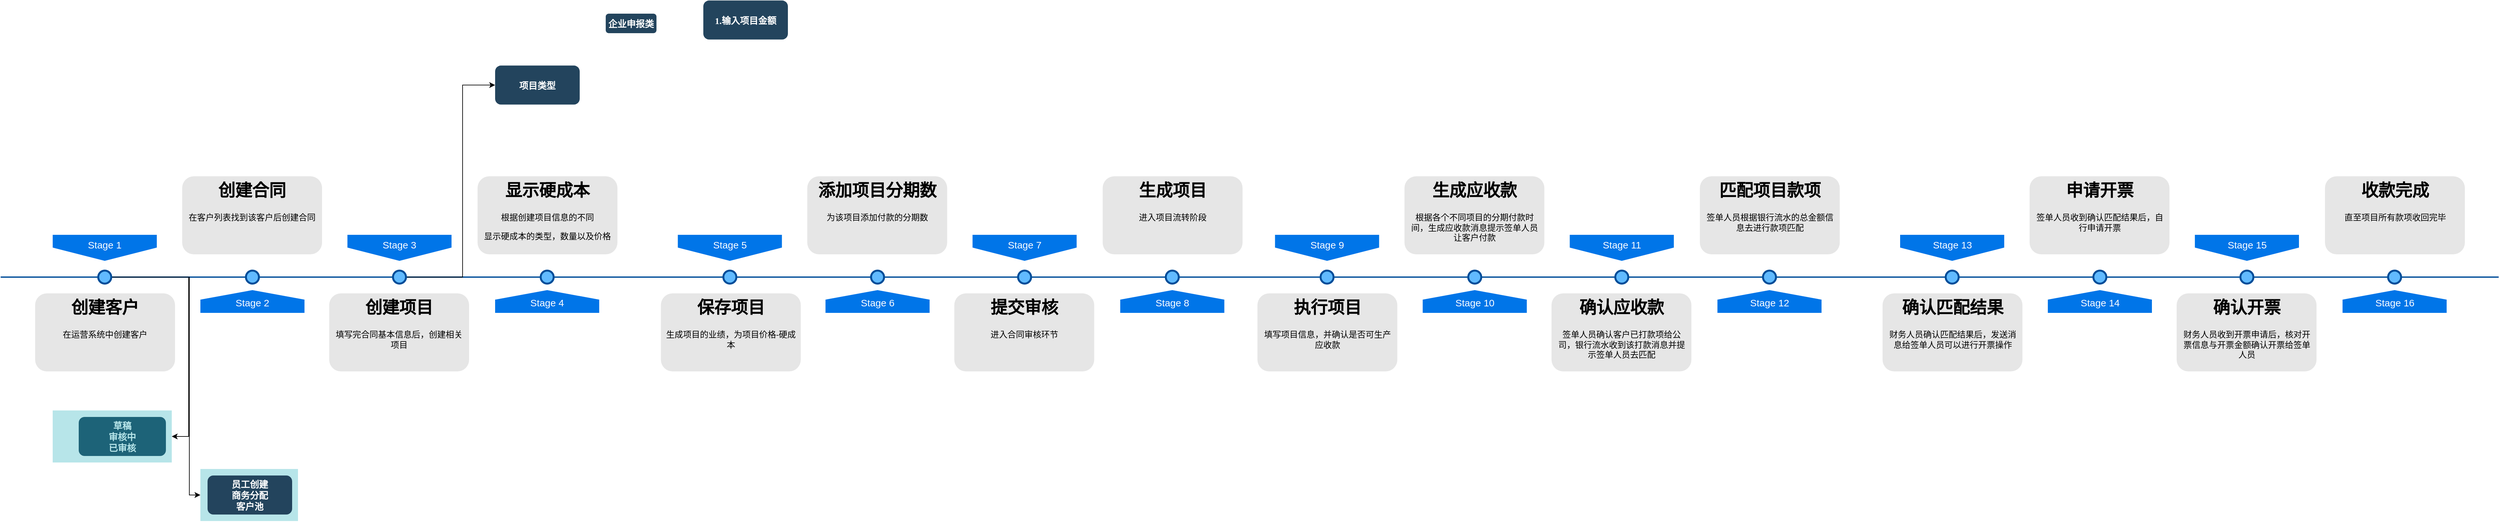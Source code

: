 <mxfile version="10.6.5" type="github"><diagram name="Page-1" id="82e54ff1-d628-8f03-85c4-9753963a91cd"><mxGraphModel dx="1010" dy="1400" grid="1" gridSize="10" guides="1" tooltips="1" connect="1" arrows="1" fold="1" page="1" pageScale="1" pageWidth="1100" pageHeight="850" background="#ffffff" math="0" shadow="0"><root><mxCell id="0"/><mxCell id="1" parent="0"/><mxCell id="IRu6D-mtu7itp7wrqN1P-3" style="edgeStyle=orthogonalEdgeStyle;rounded=0;orthogonalLoop=1;jettySize=auto;html=1;exitX=0.289;exitY=0.4;exitDx=0;exitDy=0;exitPerimeter=0;entryX=1;entryY=0.5;entryDx=0;entryDy=0;" parent="1" source="4ec97bd9e5d20128-1" target="IRu6D-mtu7itp7wrqN1P-1" edge="1"><mxGeometry relative="1" as="geometry"/></mxCell><mxCell id="4ec97bd9e5d20128-1" value="" style="line;strokeWidth=2;html=1;fillColor=none;fontSize=28;fontColor=#004D99;strokeColor=#004D99;" parent="1" vertex="1"><mxGeometry x="40" y="400" width="1000" height="10" as="geometry"/></mxCell><mxCell id="4ec97bd9e5d20128-5" value="Stage 1" style="shape=offPageConnector;whiteSpace=wrap;html=1;fillColor=#0075E8;fontSize=15;fontColor=#FFFFFF;size=0.509;verticalAlign=top;strokeColor=none;" parent="1" vertex="1"><mxGeometry x="120" y="340" width="160" height="40" as="geometry"/></mxCell><mxCell id="4ec97bd9e5d20128-6" value="&lt;span&gt;Stage 3&lt;/span&gt;" style="shape=offPageConnector;whiteSpace=wrap;html=1;fillColor=#0075E8;fontSize=15;fontColor=#FFFFFF;size=0.509;verticalAlign=top;strokeColor=none;" parent="1" vertex="1"><mxGeometry x="573" y="340" width="160" height="40" as="geometry"/></mxCell><mxCell id="4ec97bd9e5d20128-7" value="&lt;span&gt;Stage 2&lt;/span&gt;" style="shape=offPageConnector;whiteSpace=wrap;html=1;fillColor=#0075E8;fontSize=15;fontColor=#FFFFFF;size=0.418;flipV=1;verticalAlign=bottom;strokeColor=none;spacingBottom=4;" parent="1" vertex="1"><mxGeometry x="347" y="425" width="160" height="35" as="geometry"/></mxCell><mxCell id="4ec97bd9e5d20128-8" value="&lt;span&gt;Stage 4&lt;/span&gt;" style="shape=offPageConnector;whiteSpace=wrap;html=1;fillColor=#0075E8;fontSize=15;fontColor=#FFFFFF;size=0.418;flipV=1;verticalAlign=bottom;strokeColor=none;spacingBottom=4;" parent="1" vertex="1"><mxGeometry x="800" y="425" width="160" height="35" as="geometry"/></mxCell><mxCell id="wFxRxPJgThwspZueI9Ky-3" style="edgeStyle=orthogonalEdgeStyle;rounded=0;orthogonalLoop=1;jettySize=auto;html=1;entryX=0;entryY=0.5;entryDx=0;entryDy=0;" edge="1" parent="1" source="4ec97bd9e5d20128-9" target="IRu6D-mtu7itp7wrqN1P-4"><mxGeometry relative="1" as="geometry"><Array as="points"><mxPoint x="330" y="405"/><mxPoint x="330" y="740"/></Array></mxGeometry></mxCell><mxCell id="4ec97bd9e5d20128-9" value="" style="ellipse;whiteSpace=wrap;html=1;fillColor=#61BAFF;fontSize=28;fontColor=#004D99;strokeWidth=3;strokeColor=#004D99;" parent="1" vertex="1"><mxGeometry x="190" y="395" width="20" height="20" as="geometry"/></mxCell><mxCell id="4ec97bd9e5d20128-10" value="" style="ellipse;whiteSpace=wrap;html=1;fillColor=#61BAFF;fontSize=28;fontColor=#004D99;strokeWidth=3;strokeColor=#004D99;" parent="1" vertex="1"><mxGeometry x="417" y="395" width="20" height="20" as="geometry"/></mxCell><mxCell id="wFxRxPJgThwspZueI9Ky-5" style="edgeStyle=orthogonalEdgeStyle;rounded=0;orthogonalLoop=1;jettySize=auto;html=1;entryX=0;entryY=0.5;entryDx=0;entryDy=0;" edge="1" parent="1" source="4ec97bd9e5d20128-11" target="wFxRxPJgThwspZueI9Ky-1"><mxGeometry relative="1" as="geometry"><Array as="points"><mxPoint x="750" y="405"/><mxPoint x="750" y="110"/></Array></mxGeometry></mxCell><mxCell id="4ec97bd9e5d20128-11" value="" style="ellipse;whiteSpace=wrap;html=1;fillColor=#61BAFF;fontSize=28;fontColor=#004D99;strokeWidth=3;strokeColor=#004D99;" parent="1" vertex="1"><mxGeometry x="643" y="395" width="20" height="20" as="geometry"/></mxCell><mxCell id="4ec97bd9e5d20128-13" value="" style="ellipse;whiteSpace=wrap;html=1;fillColor=#61BAFF;fontSize=28;fontColor=#004D99;strokeWidth=3;strokeColor=#004D99;" parent="1" vertex="1"><mxGeometry x="870" y="395" width="20" height="20" as="geometry"/></mxCell><mxCell id="4ec97bd9e5d20128-14" value="&lt;h1&gt;创建客户&lt;/h1&gt;&lt;p&gt;在运营系统中创建客户&lt;/p&gt;" style="text;html=1;spacing=5;spacingTop=-20;whiteSpace=wrap;overflow=hidden;strokeColor=none;strokeWidth=3;fillColor=#E6E6E6;fontSize=13;fontColor=#000000;align=center;rounded=1;" parent="1" vertex="1"><mxGeometry x="93" y="430" width="215" height="120" as="geometry"/></mxCell><mxCell id="4ec97bd9e5d20128-16" value="&lt;h1&gt;创建合同&lt;/h1&gt;&lt;p&gt;在客户列表找到该客户后创建合同&lt;/p&gt;" style="text;html=1;spacing=5;spacingTop=-20;whiteSpace=wrap;overflow=hidden;strokeColor=none;strokeWidth=3;fillColor=#E6E6E6;fontSize=13;fontColor=#000000;align=center;rounded=1;" parent="1" vertex="1"><mxGeometry x="319" y="250" width="215" height="120" as="geometry"/></mxCell><mxCell id="4ec97bd9e5d20128-17" value="&lt;h1&gt;创建项目&lt;/h1&gt;&lt;p&gt;填写完合同基本信息后，创建相关项目&lt;/p&gt;" style="text;html=1;spacing=5;spacingTop=-20;whiteSpace=wrap;overflow=hidden;strokeColor=none;strokeWidth=3;fillColor=#E6E6E6;fontSize=13;fontColor=#000000;align=center;rounded=1;" parent="1" vertex="1"><mxGeometry x="545" y="430" width="215" height="120" as="geometry"/></mxCell><mxCell id="4ec97bd9e5d20128-18" value="&lt;h1&gt;显示硬成本&lt;/h1&gt;&lt;p&gt;根据创建项目信息的不同&lt;/p&gt;&lt;p&gt;显示硬成本的类型，数量以及价格&lt;/p&gt;" style="text;html=1;spacing=5;spacingTop=-20;whiteSpace=wrap;overflow=hidden;strokeColor=none;strokeWidth=3;fillColor=#E6E6E6;fontSize=13;fontColor=#000000;align=center;rounded=1;" parent="1" vertex="1"><mxGeometry x="773" y="250" width="215" height="120" as="geometry"/></mxCell><mxCell id="XydJ6L9K57gYDpanaCrl-1" value="" style="line;strokeWidth=2;html=1;fillColor=none;fontSize=28;fontColor=#004D99;strokeColor=#004D99;" parent="1" vertex="1"><mxGeometry x="1000.8" y="400" width="1000" height="10" as="geometry"/></mxCell><mxCell id="XydJ6L9K57gYDpanaCrl-2" value="Stage 5" style="shape=offPageConnector;whiteSpace=wrap;html=1;fillColor=#0075E8;fontSize=15;fontColor=#FFFFFF;size=0.509;verticalAlign=top;strokeColor=none;" parent="1" vertex="1"><mxGeometry x="1080.8" y="340" width="160" height="40" as="geometry"/></mxCell><mxCell id="XydJ6L9K57gYDpanaCrl-3" value="&lt;span&gt;Stage 7&lt;/span&gt;" style="shape=offPageConnector;whiteSpace=wrap;html=1;fillColor=#0075E8;fontSize=15;fontColor=#FFFFFF;size=0.509;verticalAlign=top;strokeColor=none;" parent="1" vertex="1"><mxGeometry x="1533.8" y="340" width="160" height="40" as="geometry"/></mxCell><mxCell id="XydJ6L9K57gYDpanaCrl-4" value="&lt;span&gt;Stage 6&lt;/span&gt;" style="shape=offPageConnector;whiteSpace=wrap;html=1;fillColor=#0075E8;fontSize=15;fontColor=#FFFFFF;size=0.418;flipV=1;verticalAlign=bottom;strokeColor=none;spacingBottom=4;" parent="1" vertex="1"><mxGeometry x="1307.8" y="425" width="160" height="35" as="geometry"/></mxCell><mxCell id="XydJ6L9K57gYDpanaCrl-5" value="&lt;span&gt;Stage 8&lt;/span&gt;" style="shape=offPageConnector;whiteSpace=wrap;html=1;fillColor=#0075E8;fontSize=15;fontColor=#FFFFFF;size=0.418;flipV=1;verticalAlign=bottom;strokeColor=none;spacingBottom=4;" parent="1" vertex="1"><mxGeometry x="1760.8" y="425" width="160" height="35" as="geometry"/></mxCell><mxCell id="XydJ6L9K57gYDpanaCrl-6" value="" style="ellipse;whiteSpace=wrap;html=1;fillColor=#61BAFF;fontSize=28;fontColor=#004D99;strokeWidth=3;strokeColor=#004D99;" parent="1" vertex="1"><mxGeometry x="1150.8" y="395" width="20" height="20" as="geometry"/></mxCell><mxCell id="XydJ6L9K57gYDpanaCrl-7" value="" style="ellipse;whiteSpace=wrap;html=1;fillColor=#61BAFF;fontSize=28;fontColor=#004D99;strokeWidth=3;strokeColor=#004D99;" parent="1" vertex="1"><mxGeometry x="1377.8" y="395" width="20" height="20" as="geometry"/></mxCell><mxCell id="XydJ6L9K57gYDpanaCrl-8" value="" style="ellipse;whiteSpace=wrap;html=1;fillColor=#61BAFF;fontSize=28;fontColor=#004D99;strokeWidth=3;strokeColor=#004D99;" parent="1" vertex="1"><mxGeometry x="1603.8" y="395" width="20" height="20" as="geometry"/></mxCell><mxCell id="XydJ6L9K57gYDpanaCrl-9" value="" style="ellipse;whiteSpace=wrap;html=1;fillColor=#61BAFF;fontSize=28;fontColor=#004D99;strokeWidth=3;strokeColor=#004D99;" parent="1" vertex="1"><mxGeometry x="1830.8" y="395" width="20" height="20" as="geometry"/></mxCell><mxCell id="XydJ6L9K57gYDpanaCrl-10" value="&lt;h1&gt;保存项目&lt;/h1&gt;&lt;p&gt;生成项目的业绩，为项目价格-硬成本&lt;/p&gt;" style="text;html=1;spacing=5;spacingTop=-20;whiteSpace=wrap;overflow=hidden;strokeColor=none;strokeWidth=3;fillColor=#E6E6E6;fontSize=13;fontColor=#000000;align=center;rounded=1;" parent="1" vertex="1"><mxGeometry x="1054.8" y="430" width="215" height="120" as="geometry"/></mxCell><mxCell id="XydJ6L9K57gYDpanaCrl-11" value="&lt;h1&gt;添加项目分期数&lt;/h1&gt;&lt;p&gt;为该项目添加付款的分期数&lt;/p&gt;" style="text;html=1;spacing=5;spacingTop=-20;whiteSpace=wrap;overflow=hidden;strokeColor=none;strokeWidth=3;fillColor=#E6E6E6;fontSize=13;fontColor=#000000;align=center;rounded=1;" parent="1" vertex="1"><mxGeometry x="1279.8" y="250" width="215" height="120" as="geometry"/></mxCell><mxCell id="XydJ6L9K57gYDpanaCrl-12" value="&lt;h1&gt;提交审核&lt;/h1&gt;&lt;p&gt;进入合同审核环节&lt;/p&gt;" style="text;html=1;spacing=5;spacingTop=-20;whiteSpace=wrap;overflow=hidden;strokeColor=none;strokeWidth=3;fillColor=#E6E6E6;fontSize=13;fontColor=#000000;align=center;rounded=1;" parent="1" vertex="1"><mxGeometry x="1505.8" y="430" width="215" height="120" as="geometry"/></mxCell><mxCell id="XydJ6L9K57gYDpanaCrl-13" value="&lt;h1&gt;生成项目&lt;/h1&gt;&lt;div&gt;进入项目流转阶段&lt;/div&gt;" style="text;html=1;spacing=5;spacingTop=-20;whiteSpace=wrap;overflow=hidden;strokeColor=none;strokeWidth=3;fillColor=#E6E6E6;fontSize=13;fontColor=#000000;align=center;rounded=1;" parent="1" vertex="1"><mxGeometry x="1733.8" y="250" width="215" height="120" as="geometry"/></mxCell><mxCell id="XydJ6L9K57gYDpanaCrl-26" value="" style="line;strokeWidth=2;html=1;fillColor=none;fontSize=28;fontColor=#004D99;strokeColor=#004D99;" parent="1" vertex="1"><mxGeometry x="1918.7" y="400" width="1000" height="10" as="geometry"/></mxCell><mxCell id="XydJ6L9K57gYDpanaCrl-27" value="Stage 9" style="shape=offPageConnector;whiteSpace=wrap;html=1;fillColor=#0075E8;fontSize=15;fontColor=#FFFFFF;size=0.509;verticalAlign=top;strokeColor=none;" parent="1" vertex="1"><mxGeometry x="1998.7" y="340" width="160" height="40" as="geometry"/></mxCell><mxCell id="XydJ6L9K57gYDpanaCrl-28" value="&lt;span&gt;Stage 11&lt;/span&gt;" style="shape=offPageConnector;whiteSpace=wrap;html=1;fillColor=#0075E8;fontSize=15;fontColor=#FFFFFF;size=0.509;verticalAlign=top;strokeColor=none;" parent="1" vertex="1"><mxGeometry x="2451.7" y="340" width="160" height="40" as="geometry"/></mxCell><mxCell id="XydJ6L9K57gYDpanaCrl-29" value="&lt;span&gt;Stage 10&lt;/span&gt;" style="shape=offPageConnector;whiteSpace=wrap;html=1;fillColor=#0075E8;fontSize=15;fontColor=#FFFFFF;size=0.418;flipV=1;verticalAlign=bottom;strokeColor=none;spacingBottom=4;" parent="1" vertex="1"><mxGeometry x="2225.7" y="425" width="160" height="35" as="geometry"/></mxCell><mxCell id="XydJ6L9K57gYDpanaCrl-30" value="&lt;span&gt;Stage 12&lt;/span&gt;" style="shape=offPageConnector;whiteSpace=wrap;html=1;fillColor=#0075E8;fontSize=15;fontColor=#FFFFFF;size=0.418;flipV=1;verticalAlign=bottom;strokeColor=none;spacingBottom=4;" parent="1" vertex="1"><mxGeometry x="2678.7" y="425" width="160" height="35" as="geometry"/></mxCell><mxCell id="XydJ6L9K57gYDpanaCrl-31" value="" style="ellipse;whiteSpace=wrap;html=1;fillColor=#61BAFF;fontSize=28;fontColor=#004D99;strokeWidth=3;strokeColor=#004D99;" parent="1" vertex="1"><mxGeometry x="2068.7" y="395" width="20" height="20" as="geometry"/></mxCell><mxCell id="XydJ6L9K57gYDpanaCrl-32" value="" style="ellipse;whiteSpace=wrap;html=1;fillColor=#61BAFF;fontSize=28;fontColor=#004D99;strokeWidth=3;strokeColor=#004D99;" parent="1" vertex="1"><mxGeometry x="2295.7" y="395" width="20" height="20" as="geometry"/></mxCell><mxCell id="XydJ6L9K57gYDpanaCrl-33" value="" style="ellipse;whiteSpace=wrap;html=1;fillColor=#61BAFF;fontSize=28;fontColor=#004D99;strokeWidth=3;strokeColor=#004D99;" parent="1" vertex="1"><mxGeometry x="2521.7" y="395" width="20" height="20" as="geometry"/></mxCell><mxCell id="XydJ6L9K57gYDpanaCrl-34" value="" style="ellipse;whiteSpace=wrap;html=1;fillColor=#61BAFF;fontSize=28;fontColor=#004D99;strokeWidth=3;strokeColor=#004D99;" parent="1" vertex="1"><mxGeometry x="2748.7" y="395" width="20" height="20" as="geometry"/></mxCell><mxCell id="XydJ6L9K57gYDpanaCrl-35" value="&lt;h1&gt;执行项目&lt;/h1&gt;&lt;p&gt;填写项目信息，并确认是否可生产应收款&lt;/p&gt;" style="text;html=1;spacing=5;spacingTop=-20;whiteSpace=wrap;overflow=hidden;strokeColor=none;strokeWidth=3;fillColor=#E6E6E6;fontSize=13;fontColor=#000000;align=center;rounded=1;" parent="1" vertex="1"><mxGeometry x="1971.7" y="430" width="215" height="120" as="geometry"/></mxCell><mxCell id="XydJ6L9K57gYDpanaCrl-36" value="&lt;h1&gt;生成应收款&lt;/h1&gt;&lt;p&gt;根据各个不同项目的分期付款时间，生成应收款消息提示签单人员让客户付款&lt;/p&gt;" style="text;html=1;spacing=5;spacingTop=-20;whiteSpace=wrap;overflow=hidden;strokeColor=none;strokeWidth=3;fillColor=#E6E6E6;fontSize=13;fontColor=#000000;align=center;rounded=1;" parent="1" vertex="1"><mxGeometry x="2197.7" y="250" width="215" height="120" as="geometry"/></mxCell><mxCell id="XydJ6L9K57gYDpanaCrl-37" value="&lt;h1&gt;确认应收款&lt;/h1&gt;&lt;p&gt;签单人员确认客户已打款项给公司，银行流水收到该打款消息并提示签单人员去匹配&lt;/p&gt;" style="text;html=1;spacing=5;spacingTop=-20;whiteSpace=wrap;overflow=hidden;strokeColor=none;strokeWidth=3;fillColor=#E6E6E6;fontSize=13;fontColor=#000000;align=center;rounded=1;" parent="1" vertex="1"><mxGeometry x="2423.7" y="430" width="215" height="120" as="geometry"/></mxCell><mxCell id="XydJ6L9K57gYDpanaCrl-38" value="&lt;h1&gt;匹配项目款项&lt;/h1&gt;&lt;div&gt;签单人员根据银行流水的总金额信息去进行款项匹配&lt;/div&gt;" style="text;html=1;spacing=5;spacingTop=-20;whiteSpace=wrap;overflow=hidden;strokeColor=none;strokeWidth=3;fillColor=#E6E6E6;fontSize=13;fontColor=#000000;align=center;rounded=1;" parent="1" vertex="1"><mxGeometry x="2651.7" y="250" width="215" height="120" as="geometry"/></mxCell><mxCell id="XydJ6L9K57gYDpanaCrl-39" value="" style="line;strokeWidth=2;html=1;fillColor=none;fontSize=28;fontColor=#004D99;strokeColor=#004D99;" parent="1" vertex="1"><mxGeometry x="2879.5" y="400" width="1000" height="10" as="geometry"/></mxCell><mxCell id="XydJ6L9K57gYDpanaCrl-40" value="Stage 13" style="shape=offPageConnector;whiteSpace=wrap;html=1;fillColor=#0075E8;fontSize=15;fontColor=#FFFFFF;size=0.509;verticalAlign=top;strokeColor=none;" parent="1" vertex="1"><mxGeometry x="2959.5" y="340" width="160" height="40" as="geometry"/></mxCell><mxCell id="XydJ6L9K57gYDpanaCrl-41" value="&lt;span&gt;Stage 15&lt;/span&gt;" style="shape=offPageConnector;whiteSpace=wrap;html=1;fillColor=#0075E8;fontSize=15;fontColor=#FFFFFF;size=0.509;verticalAlign=top;strokeColor=none;" parent="1" vertex="1"><mxGeometry x="3412.5" y="340" width="160" height="40" as="geometry"/></mxCell><mxCell id="XydJ6L9K57gYDpanaCrl-42" value="&lt;span&gt;Stage 14&lt;/span&gt;" style="shape=offPageConnector;whiteSpace=wrap;html=1;fillColor=#0075E8;fontSize=15;fontColor=#FFFFFF;size=0.418;flipV=1;verticalAlign=bottom;strokeColor=none;spacingBottom=4;" parent="1" vertex="1"><mxGeometry x="3186.5" y="425" width="160" height="35" as="geometry"/></mxCell><mxCell id="XydJ6L9K57gYDpanaCrl-43" value="&lt;span&gt;Stage 16&lt;/span&gt;" style="shape=offPageConnector;whiteSpace=wrap;html=1;fillColor=#0075E8;fontSize=15;fontColor=#FFFFFF;size=0.418;flipV=1;verticalAlign=bottom;strokeColor=none;spacingBottom=4;" parent="1" vertex="1"><mxGeometry x="3639.5" y="425" width="160" height="35" as="geometry"/></mxCell><mxCell id="XydJ6L9K57gYDpanaCrl-44" value="" style="ellipse;whiteSpace=wrap;html=1;fillColor=#61BAFF;fontSize=28;fontColor=#004D99;strokeWidth=3;strokeColor=#004D99;" parent="1" vertex="1"><mxGeometry x="3029.5" y="395" width="20" height="20" as="geometry"/></mxCell><mxCell id="XydJ6L9K57gYDpanaCrl-45" value="" style="ellipse;whiteSpace=wrap;html=1;fillColor=#61BAFF;fontSize=28;fontColor=#004D99;strokeWidth=3;strokeColor=#004D99;" parent="1" vertex="1"><mxGeometry x="3256.5" y="395" width="20" height="20" as="geometry"/></mxCell><mxCell id="XydJ6L9K57gYDpanaCrl-46" value="" style="ellipse;whiteSpace=wrap;html=1;fillColor=#61BAFF;fontSize=28;fontColor=#004D99;strokeWidth=3;strokeColor=#004D99;" parent="1" vertex="1"><mxGeometry x="3482.5" y="395" width="20" height="20" as="geometry"/></mxCell><mxCell id="XydJ6L9K57gYDpanaCrl-47" value="" style="ellipse;whiteSpace=wrap;html=1;fillColor=#61BAFF;fontSize=28;fontColor=#004D99;strokeWidth=3;strokeColor=#004D99;" parent="1" vertex="1"><mxGeometry x="3709.5" y="395" width="20" height="20" as="geometry"/></mxCell><mxCell id="XydJ6L9K57gYDpanaCrl-48" value="&lt;h1&gt;确认匹配结果&lt;/h1&gt;&lt;p&gt;财务人员确认匹配结果后，发送消息给签单人员可以进行开票操作&lt;/p&gt;" style="text;html=1;spacing=5;spacingTop=-20;whiteSpace=wrap;overflow=hidden;strokeColor=none;strokeWidth=3;fillColor=#E6E6E6;fontSize=13;fontColor=#000000;align=center;rounded=1;" parent="1" vertex="1"><mxGeometry x="2932.5" y="430" width="215" height="120" as="geometry"/></mxCell><mxCell id="XydJ6L9K57gYDpanaCrl-49" value="&lt;h1&gt;申请开票&lt;/h1&gt;&lt;p&gt;签单人员收到确认匹配结果后，自行申请开票&lt;/p&gt;" style="text;html=1;spacing=5;spacingTop=-20;whiteSpace=wrap;overflow=hidden;strokeColor=none;strokeWidth=3;fillColor=#E6E6E6;fontSize=13;fontColor=#000000;align=center;rounded=1;" parent="1" vertex="1"><mxGeometry x="3158.5" y="250" width="215" height="120" as="geometry"/></mxCell><mxCell id="XydJ6L9K57gYDpanaCrl-50" value="&lt;h1&gt;确认开票&lt;/h1&gt;&lt;p&gt;财务人员收到开票申请后，核对开票信息与开票金额确认开票给签单人员&lt;/p&gt;" style="text;html=1;spacing=5;spacingTop=-20;whiteSpace=wrap;overflow=hidden;strokeColor=none;strokeWidth=3;fillColor=#E6E6E6;fontSize=13;fontColor=#000000;align=center;rounded=1;" parent="1" vertex="1"><mxGeometry x="3384.5" y="430" width="215" height="120" as="geometry"/></mxCell><mxCell id="XydJ6L9K57gYDpanaCrl-51" value="&lt;h1&gt;收款完成&lt;/h1&gt;&lt;div&gt;直至项目所有款项收回完毕&lt;/div&gt;" style="text;html=1;spacing=5;spacingTop=-20;whiteSpace=wrap;overflow=hidden;strokeColor=none;strokeWidth=3;fillColor=#E6E6E6;fontSize=13;fontColor=#000000;align=center;rounded=1;" parent="1" vertex="1"><mxGeometry x="3612.5" y="250" width="215" height="120" as="geometry"/></mxCell><mxCell id="IRu6D-mtu7itp7wrqN1P-2" value="&#10;草稿&#10;审核中&#10;已审核&#10;" style="rounded=1;fillColor=#23445D;gradientColor=none;strokeColor=none;fontColor=#FFFFFF;fontStyle=1;fontFamily=Tahoma;fontSize=14" parent="1" vertex="1"><mxGeometry x="160" y="620" width="134" height="60" as="geometry"/></mxCell><mxCell id="IRu6D-mtu7itp7wrqN1P-4" value="" style="fillColor=#12AAB5;strokeColor=none;opacity=30;" parent="1" vertex="1"><mxGeometry x="347" y="700" width="150" height="80" as="geometry"/></mxCell><mxCell id="IRu6D-mtu7itp7wrqN1P-5" value="&#10;员工创建&#10;商务分配&#10;客户池&#10;" style="rounded=1;fillColor=#23445D;gradientColor=none;strokeColor=none;fontColor=#FFFFFF;fontStyle=1;fontFamily=Tahoma;fontSize=14" parent="1" vertex="1"><mxGeometry x="358" y="710" width="130" height="60" as="geometry"/></mxCell><mxCell id="IRu6D-mtu7itp7wrqN1P-1" value="" style="fillColor=#12AAB5;strokeColor=none;opacity=30;" parent="1" vertex="1"><mxGeometry x="120" y="610" width="183" height="80" as="geometry"/></mxCell><mxCell id="wFxRxPJgThwspZueI9Ky-1" value="项目类型" style="rounded=1;fillColor=#23445D;gradientColor=none;strokeColor=none;fontColor=#FFFFFF;fontStyle=1;fontFamily=Tahoma;fontSize=14" vertex="1" parent="1"><mxGeometry x="800" y="79.8" width="130" height="60" as="geometry"/></mxCell><mxCell id="wFxRxPJgThwspZueI9Ky-2" value="企业申报类" style="rounded=1;fillColor=#23445D;gradientColor=none;strokeColor=none;fontColor=#FFFFFF;fontStyle=1;fontFamily=Tahoma;fontSize=14" vertex="1" parent="1"><mxGeometry x="970" width="78" height="30" as="geometry"/></mxCell><mxCell id="wFxRxPJgThwspZueI9Ky-6" value="1.输入项目金额" style="rounded=1;fillColor=#23445D;gradientColor=none;strokeColor=none;fontColor=#FFFFFF;fontStyle=1;fontFamily=Tahoma;fontSize=14" vertex="1" parent="1"><mxGeometry x="1120" y="-20.2" width="130" height="60" as="geometry"/></mxCell></root></mxGraphModel></diagram></mxfile>